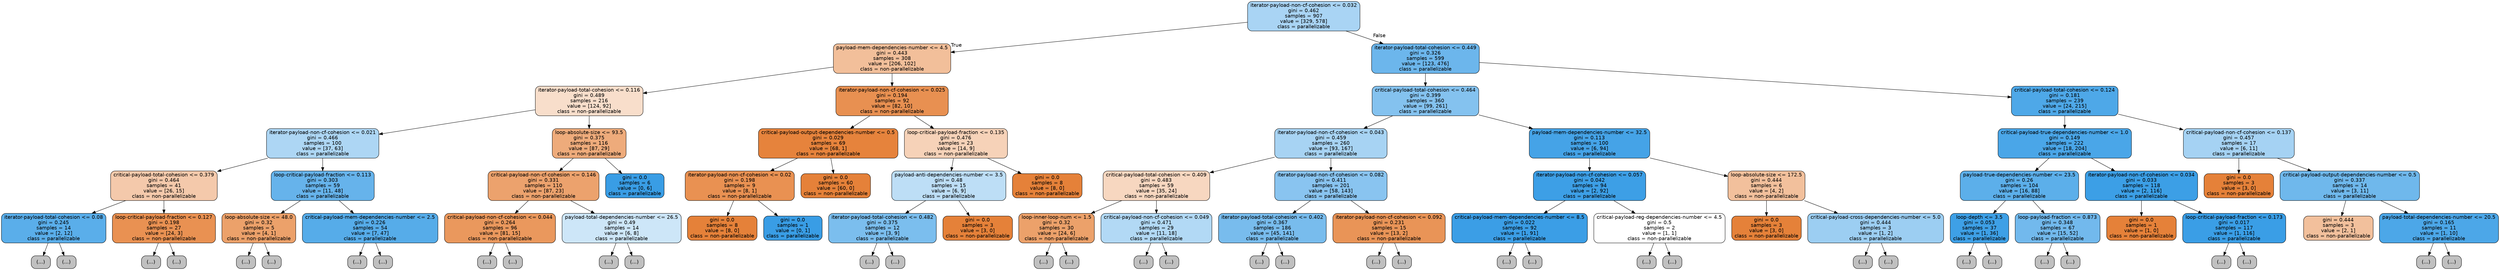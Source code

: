 digraph Tree {
node [shape=box, style="filled, rounded", color="black", fontname=helvetica] ;
edge [fontname=helvetica] ;
0 [label="iterator-payload-non-cf-cohesion <= 0.032\ngini = 0.462\nsamples = 907\nvalue = [329, 578]\nclass = parallelizable", fillcolor="#399de56e"] ;
1 [label="payload-mem-dependencies-number <= 4.5\ngini = 0.443\nsamples = 308\nvalue = [206, 102]\nclass = non-parallelizable", fillcolor="#e5813981"] ;
0 -> 1 [labeldistance=2.5, labelangle=45, headlabel="True"] ;
2 [label="iterator-payload-total-cohesion <= 0.116\ngini = 0.489\nsamples = 216\nvalue = [124, 92]\nclass = non-parallelizable", fillcolor="#e5813942"] ;
1 -> 2 ;
3 [label="iterator-payload-non-cf-cohesion <= 0.021\ngini = 0.466\nsamples = 100\nvalue = [37, 63]\nclass = parallelizable", fillcolor="#399de569"] ;
2 -> 3 ;
4 [label="critical-payload-total-cohesion <= 0.379\ngini = 0.464\nsamples = 41\nvalue = [26, 15]\nclass = non-parallelizable", fillcolor="#e581396c"] ;
3 -> 4 ;
5 [label="iterator-payload-total-cohesion <= 0.08\ngini = 0.245\nsamples = 14\nvalue = [2, 12]\nclass = parallelizable", fillcolor="#399de5d4"] ;
4 -> 5 ;
6 [label="(...)", fillcolor="#C0C0C0"] ;
5 -> 6 ;
7 [label="(...)", fillcolor="#C0C0C0"] ;
5 -> 7 ;
12 [label="loop-critical-payload-fraction <= 0.127\ngini = 0.198\nsamples = 27\nvalue = [24, 3]\nclass = non-parallelizable", fillcolor="#e58139df"] ;
4 -> 12 ;
13 [label="(...)", fillcolor="#C0C0C0"] ;
12 -> 13 ;
14 [label="(...)", fillcolor="#C0C0C0"] ;
12 -> 14 ;
19 [label="loop-critical-payload-fraction <= 0.113\ngini = 0.303\nsamples = 59\nvalue = [11, 48]\nclass = parallelizable", fillcolor="#399de5c5"] ;
3 -> 19 ;
20 [label="loop-absolute-size <= 48.0\ngini = 0.32\nsamples = 5\nvalue = [4, 1]\nclass = non-parallelizable", fillcolor="#e58139bf"] ;
19 -> 20 ;
21 [label="(...)", fillcolor="#C0C0C0"] ;
20 -> 21 ;
22 [label="(...)", fillcolor="#C0C0C0"] ;
20 -> 22 ;
23 [label="critical-payload-mem-dependencies-number <= 2.5\ngini = 0.226\nsamples = 54\nvalue = [7, 47]\nclass = parallelizable", fillcolor="#399de5d9"] ;
19 -> 23 ;
24 [label="(...)", fillcolor="#C0C0C0"] ;
23 -> 24 ;
31 [label="(...)", fillcolor="#C0C0C0"] ;
23 -> 31 ;
34 [label="loop-absolute-size <= 93.5\ngini = 0.375\nsamples = 116\nvalue = [87, 29]\nclass = non-parallelizable", fillcolor="#e58139aa"] ;
2 -> 34 ;
35 [label="critical-payload-non-cf-cohesion <= 0.146\ngini = 0.331\nsamples = 110\nvalue = [87, 23]\nclass = non-parallelizable", fillcolor="#e58139bc"] ;
34 -> 35 ;
36 [label="critical-payload-non-cf-cohesion <= 0.044\ngini = 0.264\nsamples = 96\nvalue = [81, 15]\nclass = non-parallelizable", fillcolor="#e58139d0"] ;
35 -> 36 ;
37 [label="(...)", fillcolor="#C0C0C0"] ;
36 -> 37 ;
48 [label="(...)", fillcolor="#C0C0C0"] ;
36 -> 48 ;
57 [label="payload-total-dependencies-number <= 26.5\ngini = 0.49\nsamples = 14\nvalue = [6, 8]\nclass = parallelizable", fillcolor="#399de540"] ;
35 -> 57 ;
58 [label="(...)", fillcolor="#C0C0C0"] ;
57 -> 58 ;
63 [label="(...)", fillcolor="#C0C0C0"] ;
57 -> 63 ;
64 [label="gini = 0.0\nsamples = 6\nvalue = [0, 6]\nclass = parallelizable", fillcolor="#399de5ff"] ;
34 -> 64 ;
65 [label="iterator-payload-non-cf-cohesion <= 0.025\ngini = 0.194\nsamples = 92\nvalue = [82, 10]\nclass = non-parallelizable", fillcolor="#e58139e0"] ;
1 -> 65 ;
66 [label="critical-payload-output-dependencies-number <= 0.5\ngini = 0.029\nsamples = 69\nvalue = [68, 1]\nclass = non-parallelizable", fillcolor="#e58139fb"] ;
65 -> 66 ;
67 [label="iterator-payload-non-cf-cohesion <= 0.02\ngini = 0.198\nsamples = 9\nvalue = [8, 1]\nclass = non-parallelizable", fillcolor="#e58139df"] ;
66 -> 67 ;
68 [label="gini = 0.0\nsamples = 8\nvalue = [8, 0]\nclass = non-parallelizable", fillcolor="#e58139ff"] ;
67 -> 68 ;
69 [label="gini = 0.0\nsamples = 1\nvalue = [0, 1]\nclass = parallelizable", fillcolor="#399de5ff"] ;
67 -> 69 ;
70 [label="gini = 0.0\nsamples = 60\nvalue = [60, 0]\nclass = non-parallelizable", fillcolor="#e58139ff"] ;
66 -> 70 ;
71 [label="loop-critical-payload-fraction <= 0.135\ngini = 0.476\nsamples = 23\nvalue = [14, 9]\nclass = non-parallelizable", fillcolor="#e581395b"] ;
65 -> 71 ;
72 [label="payload-anti-dependencies-number <= 3.5\ngini = 0.48\nsamples = 15\nvalue = [6, 9]\nclass = parallelizable", fillcolor="#399de555"] ;
71 -> 72 ;
73 [label="iterator-payload-total-cohesion <= 0.482\ngini = 0.375\nsamples = 12\nvalue = [3, 9]\nclass = parallelizable", fillcolor="#399de5aa"] ;
72 -> 73 ;
74 [label="(...)", fillcolor="#C0C0C0"] ;
73 -> 74 ;
75 [label="(...)", fillcolor="#C0C0C0"] ;
73 -> 75 ;
76 [label="gini = 0.0\nsamples = 3\nvalue = [3, 0]\nclass = non-parallelizable", fillcolor="#e58139ff"] ;
72 -> 76 ;
77 [label="gini = 0.0\nsamples = 8\nvalue = [8, 0]\nclass = non-parallelizable", fillcolor="#e58139ff"] ;
71 -> 77 ;
78 [label="iterator-payload-total-cohesion <= 0.449\ngini = 0.326\nsamples = 599\nvalue = [123, 476]\nclass = parallelizable", fillcolor="#399de5bd"] ;
0 -> 78 [labeldistance=2.5, labelangle=-45, headlabel="False"] ;
79 [label="critical-payload-total-cohesion <= 0.464\ngini = 0.399\nsamples = 360\nvalue = [99, 261]\nclass = parallelizable", fillcolor="#399de59e"] ;
78 -> 79 ;
80 [label="iterator-payload-non-cf-cohesion <= 0.043\ngini = 0.459\nsamples = 260\nvalue = [93, 167]\nclass = parallelizable", fillcolor="#399de571"] ;
79 -> 80 ;
81 [label="critical-payload-total-cohesion <= 0.409\ngini = 0.483\nsamples = 59\nvalue = [35, 24]\nclass = non-parallelizable", fillcolor="#e5813950"] ;
80 -> 81 ;
82 [label="loop-inner-loop-num <= 1.5\ngini = 0.32\nsamples = 30\nvalue = [24, 6]\nclass = non-parallelizable", fillcolor="#e58139bf"] ;
81 -> 82 ;
83 [label="(...)", fillcolor="#C0C0C0"] ;
82 -> 83 ;
96 [label="(...)", fillcolor="#C0C0C0"] ;
82 -> 96 ;
99 [label="critical-payload-non-cf-cohesion <= 0.049\ngini = 0.471\nsamples = 29\nvalue = [11, 18]\nclass = parallelizable", fillcolor="#399de563"] ;
81 -> 99 ;
100 [label="(...)", fillcolor="#C0C0C0"] ;
99 -> 100 ;
101 [label="(...)", fillcolor="#C0C0C0"] ;
99 -> 101 ;
112 [label="iterator-payload-non-cf-cohesion <= 0.082\ngini = 0.411\nsamples = 201\nvalue = [58, 143]\nclass = parallelizable", fillcolor="#399de598"] ;
80 -> 112 ;
113 [label="iterator-payload-total-cohesion <= 0.402\ngini = 0.367\nsamples = 186\nvalue = [45, 141]\nclass = parallelizable", fillcolor="#399de5ae"] ;
112 -> 113 ;
114 [label="(...)", fillcolor="#C0C0C0"] ;
113 -> 114 ;
149 [label="(...)", fillcolor="#C0C0C0"] ;
113 -> 149 ;
158 [label="iterator-payload-non-cf-cohesion <= 0.092\ngini = 0.231\nsamples = 15\nvalue = [13, 2]\nclass = non-parallelizable", fillcolor="#e58139d8"] ;
112 -> 158 ;
159 [label="(...)", fillcolor="#C0C0C0"] ;
158 -> 159 ;
160 [label="(...)", fillcolor="#C0C0C0"] ;
158 -> 160 ;
163 [label="payload-mem-dependencies-number <= 32.5\ngini = 0.113\nsamples = 100\nvalue = [6, 94]\nclass = parallelizable", fillcolor="#399de5ef"] ;
79 -> 163 ;
164 [label="iterator-payload-non-cf-cohesion <= 0.057\ngini = 0.042\nsamples = 94\nvalue = [2, 92]\nclass = parallelizable", fillcolor="#399de5f9"] ;
163 -> 164 ;
165 [label="critical-payload-mem-dependencies-number <= 8.5\ngini = 0.022\nsamples = 92\nvalue = [1, 91]\nclass = parallelizable", fillcolor="#399de5fc"] ;
164 -> 165 ;
166 [label="(...)", fillcolor="#C0C0C0"] ;
165 -> 166 ;
167 [label="(...)", fillcolor="#C0C0C0"] ;
165 -> 167 ;
170 [label="critical-payload-reg-dependencies-number <= 4.5\ngini = 0.5\nsamples = 2\nvalue = [1, 1]\nclass = non-parallelizable", fillcolor="#e5813900"] ;
164 -> 170 ;
171 [label="(...)", fillcolor="#C0C0C0"] ;
170 -> 171 ;
172 [label="(...)", fillcolor="#C0C0C0"] ;
170 -> 172 ;
173 [label="loop-absolute-size <= 172.5\ngini = 0.444\nsamples = 6\nvalue = [4, 2]\nclass = non-parallelizable", fillcolor="#e581397f"] ;
163 -> 173 ;
174 [label="gini = 0.0\nsamples = 3\nvalue = [3, 0]\nclass = non-parallelizable", fillcolor="#e58139ff"] ;
173 -> 174 ;
175 [label="critical-payload-cross-dependencies-number <= 5.0\ngini = 0.444\nsamples = 3\nvalue = [1, 2]\nclass = parallelizable", fillcolor="#399de57f"] ;
173 -> 175 ;
176 [label="(...)", fillcolor="#C0C0C0"] ;
175 -> 176 ;
177 [label="(...)", fillcolor="#C0C0C0"] ;
175 -> 177 ;
178 [label="critical-payload-total-cohesion <= 0.124\ngini = 0.181\nsamples = 239\nvalue = [24, 215]\nclass = parallelizable", fillcolor="#399de5e3"] ;
78 -> 178 ;
179 [label="critical-payload-true-dependencies-number <= 1.0\ngini = 0.149\nsamples = 222\nvalue = [18, 204]\nclass = parallelizable", fillcolor="#399de5e9"] ;
178 -> 179 ;
180 [label="payload-true-dependencies-number <= 23.5\ngini = 0.26\nsamples = 104\nvalue = [16, 88]\nclass = parallelizable", fillcolor="#399de5d1"] ;
179 -> 180 ;
181 [label="loop-depth <= 3.5\ngini = 0.053\nsamples = 37\nvalue = [1, 36]\nclass = parallelizable", fillcolor="#399de5f8"] ;
180 -> 181 ;
182 [label="(...)", fillcolor="#C0C0C0"] ;
181 -> 182 ;
183 [label="(...)", fillcolor="#C0C0C0"] ;
181 -> 183 ;
186 [label="loop-payload-fraction <= 0.873\ngini = 0.348\nsamples = 67\nvalue = [15, 52]\nclass = parallelizable", fillcolor="#399de5b5"] ;
180 -> 186 ;
187 [label="(...)", fillcolor="#C0C0C0"] ;
186 -> 187 ;
188 [label="(...)", fillcolor="#C0C0C0"] ;
186 -> 188 ;
209 [label="iterator-payload-non-cf-cohesion <= 0.034\ngini = 0.033\nsamples = 118\nvalue = [2, 116]\nclass = parallelizable", fillcolor="#399de5fb"] ;
179 -> 209 ;
210 [label="gini = 0.0\nsamples = 1\nvalue = [1, 0]\nclass = non-parallelizable", fillcolor="#e58139ff"] ;
209 -> 210 ;
211 [label="loop-critical-payload-fraction <= 0.173\ngini = 0.017\nsamples = 117\nvalue = [1, 116]\nclass = parallelizable", fillcolor="#399de5fd"] ;
209 -> 211 ;
212 [label="(...)", fillcolor="#C0C0C0"] ;
211 -> 212 ;
213 [label="(...)", fillcolor="#C0C0C0"] ;
211 -> 213 ;
216 [label="critical-payload-non-cf-cohesion <= 0.137\ngini = 0.457\nsamples = 17\nvalue = [6, 11]\nclass = parallelizable", fillcolor="#399de574"] ;
178 -> 216 ;
217 [label="gini = 0.0\nsamples = 3\nvalue = [3, 0]\nclass = non-parallelizable", fillcolor="#e58139ff"] ;
216 -> 217 ;
218 [label="critical-payload-output-dependencies-number <= 0.5\ngini = 0.337\nsamples = 14\nvalue = [3, 11]\nclass = parallelizable", fillcolor="#399de5b9"] ;
216 -> 218 ;
219 [label="gini = 0.444\nsamples = 3\nvalue = [2, 1]\nclass = non-parallelizable", fillcolor="#e581397f"] ;
218 -> 219 ;
220 [label="payload-total-dependencies-number <= 20.5\ngini = 0.165\nsamples = 11\nvalue = [1, 10]\nclass = parallelizable", fillcolor="#399de5e6"] ;
218 -> 220 ;
221 [label="(...)", fillcolor="#C0C0C0"] ;
220 -> 221 ;
222 [label="(...)", fillcolor="#C0C0C0"] ;
220 -> 222 ;
}